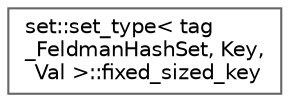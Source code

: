 digraph "类继承关系图"
{
 // LATEX_PDF_SIZE
  bgcolor="transparent";
  edge [fontname=Helvetica,fontsize=10,labelfontname=Helvetica,labelfontsize=10];
  node [fontname=Helvetica,fontsize=10,shape=box,height=0.2,width=0.4];
  rankdir="LR";
  Node0 [id="Node000000",label="set::set_type\< tag\l_FeldmanHashSet, Key,\l Val \>::fixed_sized_key",height=0.2,width=0.4,color="grey40", fillcolor="white", style="filled",URL="$structset_1_1set__type_3_01tag___feldman_hash_set_00_01_key_00_01_val_01_4_1_1fixed__sized__key.html",tooltip=" "];
}
